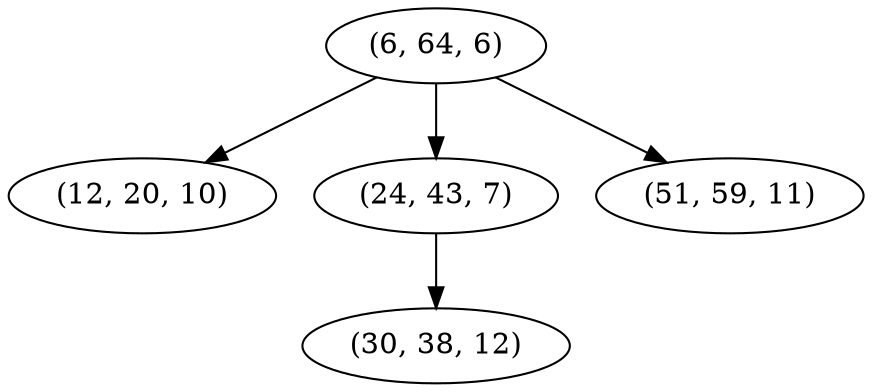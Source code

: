 digraph tree {
    "(6, 64, 6)";
    "(12, 20, 10)";
    "(24, 43, 7)";
    "(30, 38, 12)";
    "(51, 59, 11)";
    "(6, 64, 6)" -> "(12, 20, 10)";
    "(6, 64, 6)" -> "(24, 43, 7)";
    "(6, 64, 6)" -> "(51, 59, 11)";
    "(24, 43, 7)" -> "(30, 38, 12)";
}
